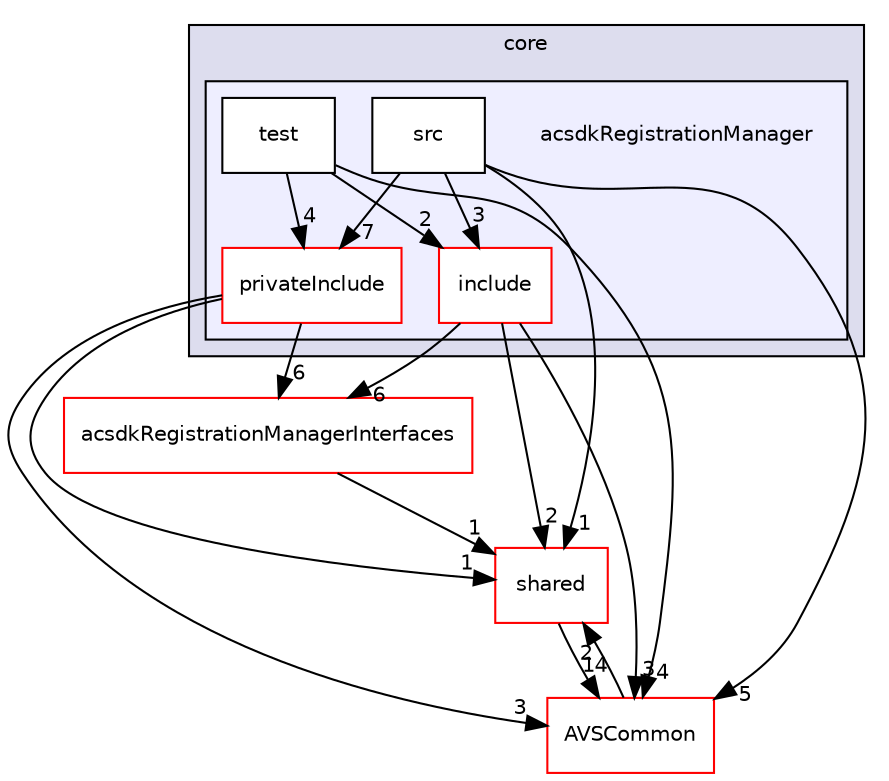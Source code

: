 digraph "/workplace/avs-device-sdk/core/acsdkRegistrationManager" {
  compound=true
  node [ fontsize="10", fontname="Helvetica"];
  edge [ labelfontsize="10", labelfontname="Helvetica"];
  subgraph clusterdir_4270bfced15e0e73154b13468c7c9ad9 {
    graph [ bgcolor="#ddddee", pencolor="black", label="core" fontname="Helvetica", fontsize="10", URL="dir_4270bfced15e0e73154b13468c7c9ad9.html"]
  subgraph clusterdir_0e266d38695ca9476ecc895db9e29676 {
    graph [ bgcolor="#eeeeff", pencolor="black", label="" URL="dir_0e266d38695ca9476ecc895db9e29676.html"];
    dir_0e266d38695ca9476ecc895db9e29676 [shape=plaintext label="acsdkRegistrationManager"];
    dir_3a778dbe7c7cb0b2902f548956c022c0 [shape=box label="include" color="red" fillcolor="white" style="filled" URL="dir_3a778dbe7c7cb0b2902f548956c022c0.html"];
    dir_4a51e47e48a2d7421cd11c25b8eb2059 [shape=box label="privateInclude" color="red" fillcolor="white" style="filled" URL="dir_4a51e47e48a2d7421cd11c25b8eb2059.html"];
    dir_9b54644a6a6edfaaef70379bd9a70c0a [shape=box label="src" color="black" fillcolor="white" style="filled" URL="dir_9b54644a6a6edfaaef70379bd9a70c0a.html"];
    dir_68cbe342ba81db180fdd3ee113ecffc8 [shape=box label="test" color="black" fillcolor="white" style="filled" URL="dir_68cbe342ba81db180fdd3ee113ecffc8.html"];
  }
  }
  dir_9982052f7ce695d12571567315b2fafa [shape=box label="shared" fillcolor="white" style="filled" color="red" URL="dir_9982052f7ce695d12571567315b2fafa.html"];
  dir_13e65effb2bde530b17b3d5eefcd0266 [shape=box label="AVSCommon" fillcolor="white" style="filled" color="red" URL="dir_13e65effb2bde530b17b3d5eefcd0266.html"];
  dir_ebd8ea06bd6775daf5a25f413a4a4aa2 [shape=box label="acsdkRegistrationManagerInterfaces" fillcolor="white" style="filled" color="red" URL="dir_ebd8ea06bd6775daf5a25f413a4a4aa2.html"];
  dir_9982052f7ce695d12571567315b2fafa->dir_13e65effb2bde530b17b3d5eefcd0266 [headlabel="14", labeldistance=1.5 headhref="dir_000598_000017.html"];
  dir_4a51e47e48a2d7421cd11c25b8eb2059->dir_9982052f7ce695d12571567315b2fafa [headlabel="1", labeldistance=1.5 headhref="dir_000480_000598.html"];
  dir_4a51e47e48a2d7421cd11c25b8eb2059->dir_13e65effb2bde530b17b3d5eefcd0266 [headlabel="3", labeldistance=1.5 headhref="dir_000480_000017.html"];
  dir_4a51e47e48a2d7421cd11c25b8eb2059->dir_ebd8ea06bd6775daf5a25f413a4a4aa2 [headlabel="6", labeldistance=1.5 headhref="dir_000480_000484.html"];
  dir_13e65effb2bde530b17b3d5eefcd0266->dir_9982052f7ce695d12571567315b2fafa [headlabel="2", labeldistance=1.5 headhref="dir_000017_000598.html"];
  dir_ebd8ea06bd6775daf5a25f413a4a4aa2->dir_9982052f7ce695d12571567315b2fafa [headlabel="1", labeldistance=1.5 headhref="dir_000484_000598.html"];
  dir_9b54644a6a6edfaaef70379bd9a70c0a->dir_9982052f7ce695d12571567315b2fafa [headlabel="1", labeldistance=1.5 headhref="dir_000482_000598.html"];
  dir_9b54644a6a6edfaaef70379bd9a70c0a->dir_4a51e47e48a2d7421cd11c25b8eb2059 [headlabel="7", labeldistance=1.5 headhref="dir_000482_000480.html"];
  dir_9b54644a6a6edfaaef70379bd9a70c0a->dir_13e65effb2bde530b17b3d5eefcd0266 [headlabel="5", labeldistance=1.5 headhref="dir_000482_000017.html"];
  dir_9b54644a6a6edfaaef70379bd9a70c0a->dir_3a778dbe7c7cb0b2902f548956c022c0 [headlabel="3", labeldistance=1.5 headhref="dir_000482_000478.html"];
  dir_68cbe342ba81db180fdd3ee113ecffc8->dir_4a51e47e48a2d7421cd11c25b8eb2059 [headlabel="4", labeldistance=1.5 headhref="dir_000483_000480.html"];
  dir_68cbe342ba81db180fdd3ee113ecffc8->dir_13e65effb2bde530b17b3d5eefcd0266 [headlabel="4", labeldistance=1.5 headhref="dir_000483_000017.html"];
  dir_68cbe342ba81db180fdd3ee113ecffc8->dir_3a778dbe7c7cb0b2902f548956c022c0 [headlabel="2", labeldistance=1.5 headhref="dir_000483_000478.html"];
  dir_3a778dbe7c7cb0b2902f548956c022c0->dir_9982052f7ce695d12571567315b2fafa [headlabel="2", labeldistance=1.5 headhref="dir_000478_000598.html"];
  dir_3a778dbe7c7cb0b2902f548956c022c0->dir_13e65effb2bde530b17b3d5eefcd0266 [headlabel="3", labeldistance=1.5 headhref="dir_000478_000017.html"];
  dir_3a778dbe7c7cb0b2902f548956c022c0->dir_ebd8ea06bd6775daf5a25f413a4a4aa2 [headlabel="6", labeldistance=1.5 headhref="dir_000478_000484.html"];
}
